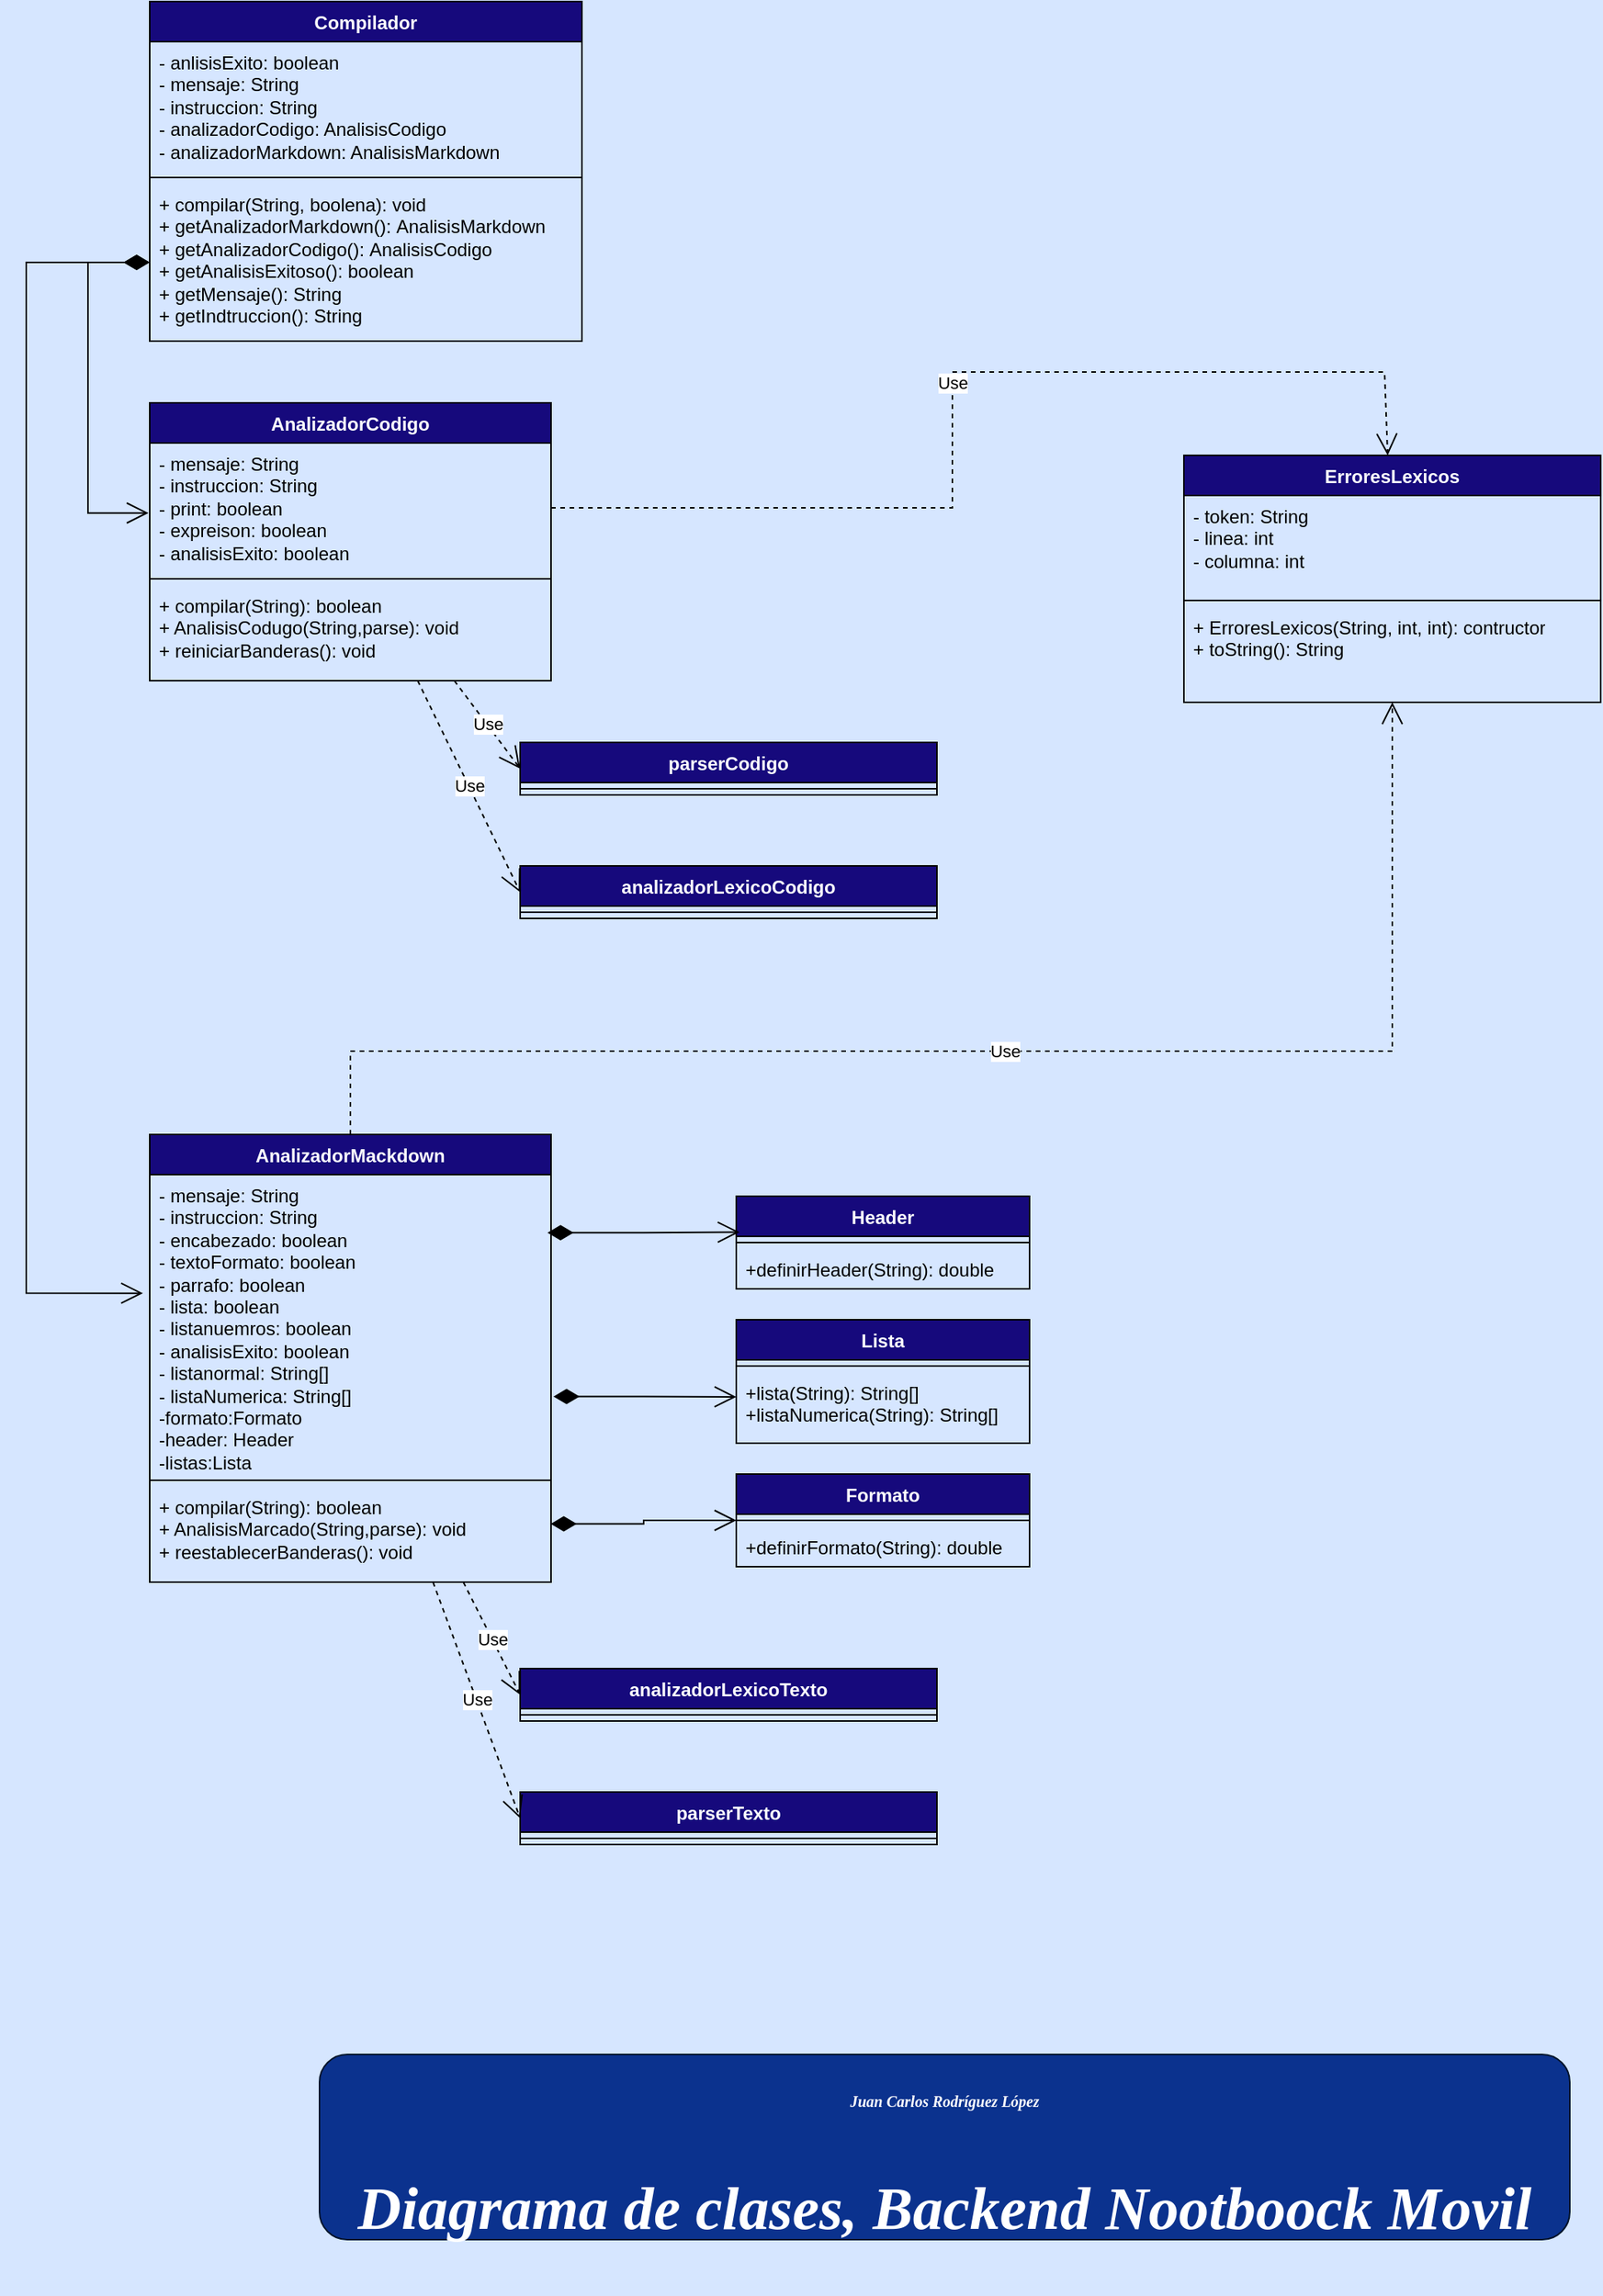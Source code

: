 <mxfile version="26.0.16">
  <diagram name="Página-1" id="64XDMcRxCtkaY7dYovxA">
    <mxGraphModel dx="3348" dy="2013" grid="1" gridSize="10" guides="1" tooltips="1" connect="1" arrows="1" fold="1" page="1" pageScale="1" pageWidth="300" pageHeight="400" background="light-dark(#d6e6ff, #121212)" math="0" shadow="0">
      <root>
        <mxCell id="0" />
        <mxCell id="1" parent="0" />
        <mxCell id="ib668YA7QME0w_GyBLW_-1" value="Compilador" style="swimlane;fontStyle=1;align=center;verticalAlign=top;childLayout=stackLayout;horizontal=1;startSize=26;horizontalStack=0;resizeParent=1;resizeParentMax=0;resizeLast=0;collapsible=1;marginBottom=0;whiteSpace=wrap;html=1;labelBackgroundColor=none;fillColor=light-dark(#16097c, #ededed);fontColor=light-dark(#ffffff, #ededed);" vertex="1" parent="1">
          <mxGeometry x="120" y="40" width="280" height="220" as="geometry" />
        </mxCell>
        <mxCell id="ib668YA7QME0w_GyBLW_-2" value="- anlisisExito: boolean&lt;div&gt;- mensaje: String&lt;/div&gt;&lt;div&gt;- instruccion: String&lt;/div&gt;&lt;div&gt;- analizadorCodigo: AnalisisCodigo&lt;/div&gt;&lt;div&gt;- analizadorMarkdown: AnalisisMarkdown&lt;/div&gt;" style="text;strokeColor=none;fillColor=none;align=left;verticalAlign=top;spacingLeft=4;spacingRight=4;overflow=hidden;rotatable=0;points=[[0,0.5],[1,0.5]];portConstraint=eastwest;whiteSpace=wrap;html=1;" vertex="1" parent="ib668YA7QME0w_GyBLW_-1">
          <mxGeometry y="26" width="280" height="84" as="geometry" />
        </mxCell>
        <mxCell id="ib668YA7QME0w_GyBLW_-3" value="" style="line;strokeWidth=1;fillColor=none;align=left;verticalAlign=middle;spacingTop=-1;spacingLeft=3;spacingRight=3;rotatable=0;labelPosition=right;points=[];portConstraint=eastwest;strokeColor=inherit;" vertex="1" parent="ib668YA7QME0w_GyBLW_-1">
          <mxGeometry y="110" width="280" height="8" as="geometry" />
        </mxCell>
        <mxCell id="ib668YA7QME0w_GyBLW_-4" value="+ compilar(String, boolena): void&lt;div&gt;+ getAnalizadorMarkdown():&amp;nbsp;&lt;span style=&quot;background-color: transparent; color: light-dark(rgb(0, 0, 0), rgb(255, 255, 255));&quot;&gt;AnalisisMarkdown&lt;/span&gt;&lt;/div&gt;&lt;div&gt;+ getAnalizadorCodigo():&amp;nbsp;&lt;span style=&quot;background-color: transparent; color: light-dark(rgb(0, 0, 0), rgb(255, 255, 255));&quot;&gt;AnalisisCodigo&lt;/span&gt;&lt;/div&gt;&lt;div&gt;+ getAnalisisExitoso(): boolean&lt;/div&gt;&lt;div&gt;+ getMensaje(): String&lt;/div&gt;&lt;div&gt;+ getIndtruccion(): String&lt;/div&gt;" style="text;strokeColor=none;fillColor=none;align=left;verticalAlign=top;spacingLeft=4;spacingRight=4;overflow=hidden;rotatable=0;points=[[0,0.5],[1,0.5]];portConstraint=eastwest;whiteSpace=wrap;html=1;" vertex="1" parent="ib668YA7QME0w_GyBLW_-1">
          <mxGeometry y="118" width="280" height="102" as="geometry" />
        </mxCell>
        <mxCell id="ib668YA7QME0w_GyBLW_-6" value="&lt;font style=&quot;&quot;&gt;ErroresLexicos&lt;/font&gt;" style="swimlane;fontStyle=1;align=center;verticalAlign=top;childLayout=stackLayout;horizontal=1;startSize=26;horizontalStack=0;resizeParent=1;resizeParentMax=0;resizeLast=0;collapsible=1;marginBottom=0;whiteSpace=wrap;html=1;fillColor=light-dark(#16097c, #ededed);fontColor=light-dark(#ffffff, #ededed);" vertex="1" parent="1">
          <mxGeometry x="790" y="334" width="270" height="160" as="geometry" />
        </mxCell>
        <mxCell id="ib668YA7QME0w_GyBLW_-7" value="- token: String&lt;div&gt;- linea: int&lt;/div&gt;&lt;div&gt;- columna: int&lt;/div&gt;" style="text;strokeColor=none;fillColor=none;align=left;verticalAlign=top;spacingLeft=4;spacingRight=4;overflow=hidden;rotatable=0;points=[[0,0.5],[1,0.5]];portConstraint=eastwest;whiteSpace=wrap;html=1;" vertex="1" parent="ib668YA7QME0w_GyBLW_-6">
          <mxGeometry y="26" width="270" height="64" as="geometry" />
        </mxCell>
        <mxCell id="ib668YA7QME0w_GyBLW_-8" value="" style="line;strokeWidth=1;fillColor=none;align=left;verticalAlign=middle;spacingTop=-1;spacingLeft=3;spacingRight=3;rotatable=0;labelPosition=right;points=[];portConstraint=eastwest;strokeColor=inherit;" vertex="1" parent="ib668YA7QME0w_GyBLW_-6">
          <mxGeometry y="90" width="270" height="8" as="geometry" />
        </mxCell>
        <mxCell id="ib668YA7QME0w_GyBLW_-9" value="+ ErroresLexicos(String, int, int): contructor&lt;div&gt;+ toString(): String&lt;/div&gt;" style="text;strokeColor=none;fillColor=none;align=left;verticalAlign=top;spacingLeft=4;spacingRight=4;overflow=hidden;rotatable=0;points=[[0,0.5],[1,0.5]];portConstraint=eastwest;whiteSpace=wrap;html=1;" vertex="1" parent="ib668YA7QME0w_GyBLW_-6">
          <mxGeometry y="98" width="270" height="62" as="geometry" />
        </mxCell>
        <mxCell id="ib668YA7QME0w_GyBLW_-10" value="AnalizadorMackdown" style="swimlane;fontStyle=1;align=center;verticalAlign=top;childLayout=stackLayout;horizontal=1;startSize=26;horizontalStack=0;resizeParent=1;resizeParentMax=0;resizeLast=0;collapsible=1;marginBottom=0;whiteSpace=wrap;html=1;fillColor=light-dark(#16097c, #ededed);fontColor=light-dark(#ffffff, #ededed);" vertex="1" parent="1">
          <mxGeometry x="120" y="774" width="260" height="290" as="geometry" />
        </mxCell>
        <mxCell id="ib668YA7QME0w_GyBLW_-11" value="&lt;div&gt;- mensaje: String&lt;/div&gt;&lt;div&gt;- instruccion: String&lt;/div&gt;&lt;div&gt;- encabezado: boolean&lt;/div&gt;&lt;div&gt;- textoFormato: boolean&lt;/div&gt;&lt;div&gt;- parrafo: boolean&lt;/div&gt;&lt;div&gt;- lista: boolean&lt;/div&gt;&lt;div&gt;- listanuemros: boolean&lt;/div&gt;&lt;div&gt;- analisisExito: boolean&lt;/div&gt;&lt;div&gt;&lt;div&gt;- listanormal: String[]&lt;/div&gt;&lt;div&gt;- listaNumerica: String[]&lt;/div&gt;&lt;/div&gt;&lt;div&gt;-formato:Formato&lt;/div&gt;&lt;div&gt;-header: Header&lt;/div&gt;&lt;div&gt;-listas:Lista&lt;/div&gt;" style="text;strokeColor=none;fillColor=none;align=left;verticalAlign=top;spacingLeft=4;spacingRight=4;overflow=hidden;rotatable=0;points=[[0,0.5],[1,0.5]];portConstraint=eastwest;whiteSpace=wrap;html=1;" vertex="1" parent="ib668YA7QME0w_GyBLW_-10">
          <mxGeometry y="26" width="260" height="194" as="geometry" />
        </mxCell>
        <mxCell id="ib668YA7QME0w_GyBLW_-12" value="" style="line;strokeWidth=1;fillColor=none;align=left;verticalAlign=middle;spacingTop=-1;spacingLeft=3;spacingRight=3;rotatable=0;labelPosition=right;points=[];portConstraint=eastwest;strokeColor=inherit;" vertex="1" parent="ib668YA7QME0w_GyBLW_-10">
          <mxGeometry y="220" width="260" height="8" as="geometry" />
        </mxCell>
        <mxCell id="ib668YA7QME0w_GyBLW_-13" value="+ compilar(String): boolean&lt;div&gt;+ AnalisisMarcado(String,parse): void&lt;/div&gt;&lt;div&gt;+ reestablecerBanderas(): void&lt;/div&gt;" style="text;strokeColor=none;fillColor=none;align=left;verticalAlign=top;spacingLeft=4;spacingRight=4;overflow=hidden;rotatable=0;points=[[0,0.5],[1,0.5]];portConstraint=eastwest;whiteSpace=wrap;html=1;" vertex="1" parent="ib668YA7QME0w_GyBLW_-10">
          <mxGeometry y="228" width="260" height="62" as="geometry" />
        </mxCell>
        <mxCell id="ib668YA7QME0w_GyBLW_-14" value="AnalizadorCodigo" style="swimlane;fontStyle=1;align=center;verticalAlign=top;childLayout=stackLayout;horizontal=1;startSize=26;horizontalStack=0;resizeParent=1;resizeParentMax=0;resizeLast=0;collapsible=1;marginBottom=0;whiteSpace=wrap;html=1;fillColor=light-dark(#16097c, #ededed);fontColor=light-dark(#ffffff, #ededed);" vertex="1" parent="1">
          <mxGeometry x="120" y="300" width="260" height="180" as="geometry" />
        </mxCell>
        <mxCell id="ib668YA7QME0w_GyBLW_-15" value="&lt;div&gt;- mensaje: String&lt;/div&gt;&lt;div&gt;- instruccion: String&lt;/div&gt;&lt;div&gt;- print: boolean&lt;/div&gt;&lt;div&gt;- expreison: boolean&lt;/div&gt;&lt;div&gt;- analisisExito: boolean&lt;/div&gt;" style="text;strokeColor=none;fillColor=none;align=left;verticalAlign=top;spacingLeft=4;spacingRight=4;overflow=hidden;rotatable=0;points=[[0,0.5],[1,0.5]];portConstraint=eastwest;whiteSpace=wrap;html=1;" vertex="1" parent="ib668YA7QME0w_GyBLW_-14">
          <mxGeometry y="26" width="260" height="84" as="geometry" />
        </mxCell>
        <mxCell id="ib668YA7QME0w_GyBLW_-16" value="" style="line;strokeWidth=1;fillColor=none;align=left;verticalAlign=middle;spacingTop=-1;spacingLeft=3;spacingRight=3;rotatable=0;labelPosition=right;points=[];portConstraint=eastwest;strokeColor=inherit;" vertex="1" parent="ib668YA7QME0w_GyBLW_-14">
          <mxGeometry y="110" width="260" height="8" as="geometry" />
        </mxCell>
        <mxCell id="ib668YA7QME0w_GyBLW_-17" value="+ compilar(String): boolean&lt;div&gt;+ AnalisisCodugo(String,parse): void&lt;/div&gt;&lt;div&gt;+ reiniciarBanderas(): void&lt;/div&gt;" style="text;strokeColor=none;fillColor=none;align=left;verticalAlign=top;spacingLeft=4;spacingRight=4;overflow=hidden;rotatable=0;points=[[0,0.5],[1,0.5]];portConstraint=eastwest;whiteSpace=wrap;html=1;" vertex="1" parent="ib668YA7QME0w_GyBLW_-14">
          <mxGeometry y="118" width="260" height="62" as="geometry" />
        </mxCell>
        <mxCell id="ib668YA7QME0w_GyBLW_-21" value="Formato" style="swimlane;fontStyle=1;align=center;verticalAlign=top;childLayout=stackLayout;horizontal=1;startSize=26;horizontalStack=0;resizeParent=1;resizeParentMax=0;resizeLast=0;collapsible=1;marginBottom=0;whiteSpace=wrap;html=1;fillColor=light-dark(#16097c, #ededed);fontColor=light-dark(#ffffff, #ededed);" vertex="1" parent="1">
          <mxGeometry x="500" y="994" width="190" height="60" as="geometry" />
        </mxCell>
        <mxCell id="ib668YA7QME0w_GyBLW_-23" value="" style="line;strokeWidth=1;fillColor=none;align=left;verticalAlign=middle;spacingTop=-1;spacingLeft=3;spacingRight=3;rotatable=0;labelPosition=right;points=[];portConstraint=eastwest;strokeColor=inherit;" vertex="1" parent="ib668YA7QME0w_GyBLW_-21">
          <mxGeometry y="26" width="190" height="8" as="geometry" />
        </mxCell>
        <mxCell id="ib668YA7QME0w_GyBLW_-24" value="+definirFormato(String): double" style="text;strokeColor=none;fillColor=none;align=left;verticalAlign=top;spacingLeft=4;spacingRight=4;overflow=hidden;rotatable=0;points=[[0,0.5],[1,0.5]];portConstraint=eastwest;whiteSpace=wrap;html=1;" vertex="1" parent="ib668YA7QME0w_GyBLW_-21">
          <mxGeometry y="34" width="190" height="26" as="geometry" />
        </mxCell>
        <mxCell id="ib668YA7QME0w_GyBLW_-25" value="Header" style="swimlane;fontStyle=1;align=center;verticalAlign=top;childLayout=stackLayout;horizontal=1;startSize=26;horizontalStack=0;resizeParent=1;resizeParentMax=0;resizeLast=0;collapsible=1;marginBottom=0;whiteSpace=wrap;html=1;fillColor=light-dark(#16097c, #ededed);fontColor=light-dark(#ffffff, #ededed);" vertex="1" parent="1">
          <mxGeometry x="500" y="814" width="190" height="60" as="geometry" />
        </mxCell>
        <mxCell id="ib668YA7QME0w_GyBLW_-26" value="" style="line;strokeWidth=1;fillColor=none;align=left;verticalAlign=middle;spacingTop=-1;spacingLeft=3;spacingRight=3;rotatable=0;labelPosition=right;points=[];portConstraint=eastwest;strokeColor=inherit;" vertex="1" parent="ib668YA7QME0w_GyBLW_-25">
          <mxGeometry y="26" width="190" height="8" as="geometry" />
        </mxCell>
        <mxCell id="ib668YA7QME0w_GyBLW_-27" value="+definirHeader(String): double" style="text;strokeColor=none;fillColor=none;align=left;verticalAlign=top;spacingLeft=4;spacingRight=4;overflow=hidden;rotatable=0;points=[[0,0.5],[1,0.5]];portConstraint=eastwest;whiteSpace=wrap;html=1;" vertex="1" parent="ib668YA7QME0w_GyBLW_-25">
          <mxGeometry y="34" width="190" height="26" as="geometry" />
        </mxCell>
        <mxCell id="ib668YA7QME0w_GyBLW_-28" value="Lista" style="swimlane;fontStyle=1;align=center;verticalAlign=top;childLayout=stackLayout;horizontal=1;startSize=26;horizontalStack=0;resizeParent=1;resizeParentMax=0;resizeLast=0;collapsible=1;marginBottom=0;whiteSpace=wrap;html=1;fillColor=light-dark(#16097c, #ededed);fontColor=light-dark(#ffffff, #ededed);" vertex="1" parent="1">
          <mxGeometry x="500" y="894" width="190" height="80" as="geometry" />
        </mxCell>
        <mxCell id="ib668YA7QME0w_GyBLW_-29" value="" style="line;strokeWidth=1;fillColor=none;align=left;verticalAlign=middle;spacingTop=-1;spacingLeft=3;spacingRight=3;rotatable=0;labelPosition=right;points=[];portConstraint=eastwest;strokeColor=inherit;" vertex="1" parent="ib668YA7QME0w_GyBLW_-28">
          <mxGeometry y="26" width="190" height="8" as="geometry" />
        </mxCell>
        <mxCell id="ib668YA7QME0w_GyBLW_-30" value="+lista(String): String[]&lt;div&gt;+listaNumerica(String): String[]&lt;/div&gt;" style="text;strokeColor=none;fillColor=none;align=left;verticalAlign=top;spacingLeft=4;spacingRight=4;overflow=hidden;rotatable=0;points=[[0,0.5],[1,0.5]];portConstraint=eastwest;whiteSpace=wrap;html=1;" vertex="1" parent="ib668YA7QME0w_GyBLW_-28">
          <mxGeometry y="34" width="190" height="46" as="geometry" />
        </mxCell>
        <mxCell id="ib668YA7QME0w_GyBLW_-31" value="" style="endArrow=open;html=1;endSize=12;startArrow=diamondThin;startSize=14;startFill=1;edgeStyle=orthogonalEdgeStyle;align=left;verticalAlign=bottom;rounded=0;entryX=0;entryY=0.5;entryDx=0;entryDy=0;exitX=0.999;exitY=0.392;exitDx=0;exitDy=0;exitPerimeter=0;" edge="1" parent="1" source="ib668YA7QME0w_GyBLW_-13" target="ib668YA7QME0w_GyBLW_-21">
          <mxGeometry x="-1" y="14" relative="1" as="geometry">
            <mxPoint x="330" y="1114" as="sourcePoint" />
            <mxPoint x="490" y="1114" as="targetPoint" />
            <Array as="points">
              <mxPoint x="440" y="1026" />
              <mxPoint x="440" y="1024" />
            </Array>
            <mxPoint x="-4" y="-10" as="offset" />
          </mxGeometry>
        </mxCell>
        <mxCell id="ib668YA7QME0w_GyBLW_-32" value="" style="endArrow=open;html=1;endSize=12;startArrow=diamondThin;startSize=14;startFill=1;edgeStyle=orthogonalEdgeStyle;align=left;verticalAlign=bottom;rounded=0;entryX=-0.017;entryY=0.396;entryDx=0;entryDy=0;exitX=0;exitY=0.5;exitDx=0;exitDy=0;entryPerimeter=0;" edge="1" parent="1" source="ib668YA7QME0w_GyBLW_-4" target="ib668YA7QME0w_GyBLW_-11">
          <mxGeometry x="-1" y="3" relative="1" as="geometry">
            <mxPoint x="420" y="320" as="sourcePoint" />
            <mxPoint x="490" y="450" as="targetPoint" />
            <Array as="points">
              <mxPoint x="40" y="209" />
              <mxPoint x="40" y="877" />
            </Array>
          </mxGeometry>
        </mxCell>
        <mxCell id="ib668YA7QME0w_GyBLW_-34" value="" style="endArrow=open;html=1;endSize=12;startArrow=diamondThin;startSize=14;startFill=1;edgeStyle=orthogonalEdgeStyle;align=left;verticalAlign=bottom;rounded=0;exitX=0;exitY=0.5;exitDx=0;exitDy=0;entryX=-0.003;entryY=0.54;entryDx=0;entryDy=0;entryPerimeter=0;" edge="1" parent="1" source="ib668YA7QME0w_GyBLW_-4" target="ib668YA7QME0w_GyBLW_-15">
          <mxGeometry x="-1" y="3" relative="1" as="geometry">
            <mxPoint x="280" y="420" as="sourcePoint" />
            <mxPoint x="80" y="390" as="targetPoint" />
            <Array as="points">
              <mxPoint x="80" y="209" />
              <mxPoint x="80" y="371" />
            </Array>
          </mxGeometry>
        </mxCell>
        <mxCell id="ib668YA7QME0w_GyBLW_-42" value="" style="endArrow=open;html=1;endSize=12;startArrow=diamondThin;startSize=14;startFill=1;edgeStyle=orthogonalEdgeStyle;align=left;verticalAlign=bottom;rounded=0;entryX=0.011;entryY=0.387;entryDx=0;entryDy=0;entryPerimeter=0;exitX=0.991;exitY=0.194;exitDx=0;exitDy=0;exitPerimeter=0;" edge="1" parent="1" source="ib668YA7QME0w_GyBLW_-11" target="ib668YA7QME0w_GyBLW_-25">
          <mxGeometry x="-1" y="3" relative="1" as="geometry">
            <mxPoint x="390" y="834" as="sourcePoint" />
            <mxPoint x="550" y="834" as="targetPoint" />
            <mxPoint as="offset" />
          </mxGeometry>
        </mxCell>
        <mxCell id="ib668YA7QME0w_GyBLW_-43" value="" style="endArrow=open;html=1;endSize=12;startArrow=diamondThin;startSize=14;startFill=1;edgeStyle=orthogonalEdgeStyle;align=left;verticalAlign=bottom;rounded=0;exitX=1.006;exitY=0.741;exitDx=0;exitDy=0;exitPerimeter=0;" edge="1" parent="1" source="ib668YA7QME0w_GyBLW_-11">
          <mxGeometry x="-1" y="3" relative="1" as="geometry">
            <mxPoint x="390" y="944" as="sourcePoint" />
            <mxPoint x="500" y="944" as="targetPoint" />
          </mxGeometry>
        </mxCell>
        <mxCell id="ib668YA7QME0w_GyBLW_-46" value="parserCodigo&lt;div&gt;&lt;br&gt;&lt;/div&gt;" style="swimlane;fontStyle=1;align=center;verticalAlign=top;childLayout=stackLayout;horizontal=1;startSize=26;horizontalStack=0;resizeParent=1;resizeParentMax=0;resizeLast=0;collapsible=1;marginBottom=0;whiteSpace=wrap;html=1;fillColor=light-dark(#16097c, #ededed);fontColor=light-dark(#ffffff, #ededed);" vertex="1" parent="1">
          <mxGeometry x="360" y="520" width="270" height="34" as="geometry" />
        </mxCell>
        <mxCell id="ib668YA7QME0w_GyBLW_-48" value="" style="line;strokeWidth=1;fillColor=none;align=left;verticalAlign=middle;spacingTop=-1;spacingLeft=3;spacingRight=3;rotatable=0;labelPosition=right;points=[];portConstraint=eastwest;strokeColor=inherit;" vertex="1" parent="ib668YA7QME0w_GyBLW_-46">
          <mxGeometry y="26" width="270" height="8" as="geometry" />
        </mxCell>
        <mxCell id="ib668YA7QME0w_GyBLW_-50" value="parserTexto" style="swimlane;fontStyle=1;align=center;verticalAlign=top;childLayout=stackLayout;horizontal=1;startSize=26;horizontalStack=0;resizeParent=1;resizeParentMax=0;resizeLast=0;collapsible=1;marginBottom=0;whiteSpace=wrap;html=1;fillColor=light-dark(#16097c, #ededed);fontColor=light-dark(#ffffff, #ededed);" vertex="1" parent="1">
          <mxGeometry x="360" y="1200" width="270" height="34" as="geometry" />
        </mxCell>
        <mxCell id="ib668YA7QME0w_GyBLW_-51" value="" style="line;strokeWidth=1;fillColor=none;align=left;verticalAlign=middle;spacingTop=-1;spacingLeft=3;spacingRight=3;rotatable=0;labelPosition=right;points=[];portConstraint=eastwest;strokeColor=inherit;" vertex="1" parent="ib668YA7QME0w_GyBLW_-50">
          <mxGeometry y="26" width="270" height="8" as="geometry" />
        </mxCell>
        <mxCell id="ib668YA7QME0w_GyBLW_-52" value="&lt;div&gt;analizadorLexicoTexto&lt;/div&gt;&lt;div&gt;&lt;br&gt;&lt;/div&gt;" style="swimlane;fontStyle=1;align=center;verticalAlign=top;childLayout=stackLayout;horizontal=1;startSize=26;horizontalStack=0;resizeParent=1;resizeParentMax=0;resizeLast=0;collapsible=1;marginBottom=0;whiteSpace=wrap;html=1;fillColor=light-dark(#16097c, #ededed);fontColor=light-dark(#ffffff, #ededed);" vertex="1" parent="1">
          <mxGeometry x="360" y="1120" width="270" height="34" as="geometry" />
        </mxCell>
        <mxCell id="ib668YA7QME0w_GyBLW_-53" value="" style="line;strokeWidth=1;fillColor=none;align=left;verticalAlign=middle;spacingTop=-1;spacingLeft=3;spacingRight=3;rotatable=0;labelPosition=right;points=[];portConstraint=eastwest;strokeColor=inherit;" vertex="1" parent="ib668YA7QME0w_GyBLW_-52">
          <mxGeometry y="26" width="270" height="8" as="geometry" />
        </mxCell>
        <mxCell id="ib668YA7QME0w_GyBLW_-54" value="&lt;div&gt;analizadorLexicoCodigo&lt;/div&gt;&lt;div&gt;&lt;br&gt;&lt;/div&gt;" style="swimlane;fontStyle=1;align=center;verticalAlign=top;childLayout=stackLayout;horizontal=1;startSize=26;horizontalStack=0;resizeParent=1;resizeParentMax=0;resizeLast=0;collapsible=1;marginBottom=0;whiteSpace=wrap;html=1;fillColor=light-dark(#16097c, #ededed);fontColor=light-dark(#ffffff, #ededed);" vertex="1" parent="1">
          <mxGeometry x="360" y="600" width="270" height="34" as="geometry" />
        </mxCell>
        <mxCell id="ib668YA7QME0w_GyBLW_-55" value="" style="line;strokeWidth=1;fillColor=none;align=left;verticalAlign=middle;spacingTop=-1;spacingLeft=3;spacingRight=3;rotatable=0;labelPosition=right;points=[];portConstraint=eastwest;strokeColor=inherit;" vertex="1" parent="ib668YA7QME0w_GyBLW_-54">
          <mxGeometry y="26" width="270" height="8" as="geometry" />
        </mxCell>
        <mxCell id="ib668YA7QME0w_GyBLW_-59" value="Use" style="endArrow=open;endSize=12;dashed=1;html=1;rounded=0;entryX=0;entryY=0.5;entryDx=0;entryDy=0;" edge="1" parent="1" source="ib668YA7QME0w_GyBLW_-14" target="ib668YA7QME0w_GyBLW_-46">
          <mxGeometry width="160" relative="1" as="geometry">
            <mxPoint x="330" y="700" as="sourcePoint" />
            <mxPoint x="490" y="700" as="targetPoint" />
          </mxGeometry>
        </mxCell>
        <mxCell id="ib668YA7QME0w_GyBLW_-60" value="Use" style="endArrow=open;endSize=12;dashed=1;html=1;rounded=0;entryX=0;entryY=0.5;entryDx=0;entryDy=0;" edge="1" parent="1" source="ib668YA7QME0w_GyBLW_-14" target="ib668YA7QME0w_GyBLW_-54">
          <mxGeometry width="160" relative="1" as="geometry">
            <mxPoint x="330" y="560" as="sourcePoint" />
            <mxPoint x="490" y="560" as="targetPoint" />
          </mxGeometry>
        </mxCell>
        <mxCell id="ib668YA7QME0w_GyBLW_-61" value="Use" style="endArrow=open;endSize=12;dashed=1;html=1;rounded=0;entryX=0;entryY=0.5;entryDx=0;entryDy=0;" edge="1" parent="1" source="ib668YA7QME0w_GyBLW_-10" target="ib668YA7QME0w_GyBLW_-52">
          <mxGeometry width="160" relative="1" as="geometry">
            <mxPoint x="330" y="1120" as="sourcePoint" />
            <mxPoint x="490" y="1120" as="targetPoint" />
          </mxGeometry>
        </mxCell>
        <mxCell id="ib668YA7QME0w_GyBLW_-62" value="Use" style="endArrow=open;endSize=12;dashed=1;html=1;rounded=0;entryX=0;entryY=0.5;entryDx=0;entryDy=0;" edge="1" parent="1" source="ib668YA7QME0w_GyBLW_-10" target="ib668YA7QME0w_GyBLW_-50">
          <mxGeometry width="160" relative="1" as="geometry">
            <mxPoint x="330" y="980" as="sourcePoint" />
            <mxPoint x="490" y="980" as="targetPoint" />
          </mxGeometry>
        </mxCell>
        <mxCell id="ib668YA7QME0w_GyBLW_-63" value="Use" style="endArrow=open;endSize=12;dashed=1;html=1;rounded=0;" edge="1" parent="1" source="ib668YA7QME0w_GyBLW_-10" target="ib668YA7QME0w_GyBLW_-6">
          <mxGeometry width="160" relative="1" as="geometry">
            <mxPoint x="330" y="700" as="sourcePoint" />
            <mxPoint x="490" y="700" as="targetPoint" />
            <Array as="points">
              <mxPoint x="250" y="720" />
              <mxPoint x="925" y="720" />
            </Array>
          </mxGeometry>
        </mxCell>
        <mxCell id="ib668YA7QME0w_GyBLW_-64" value="Use" style="endArrow=open;endSize=12;dashed=1;html=1;rounded=0;exitX=1;exitY=0.5;exitDx=0;exitDy=0;" edge="1" parent="1" source="ib668YA7QME0w_GyBLW_-15" target="ib668YA7QME0w_GyBLW_-6">
          <mxGeometry width="160" relative="1" as="geometry">
            <mxPoint x="330" y="700" as="sourcePoint" />
            <mxPoint x="490" y="700" as="targetPoint" />
            <Array as="points">
              <mxPoint x="640" y="368" />
              <mxPoint x="640" y="280" />
              <mxPoint x="920" y="280" />
            </Array>
          </mxGeometry>
        </mxCell>
        <mxCell id="ib668YA7QME0w_GyBLW_-65" value="&lt;h2&gt;&lt;b style=&quot;background-color: transparent; color: light-dark(rgb(255, 255, 255), rgb(18, 18, 18)); font-family: Verdana; font-size: x-small;&quot;&gt;&lt;i&gt;Juan Carlos Rodríguez López&lt;/i&gt;&lt;/b&gt;&lt;/h2&gt;&lt;h2&gt;&lt;i&gt;&lt;b&gt;&lt;font face=&quot;Verdana&quot;&gt;Diagrama de clases, Backend Nootboock Movil&lt;/font&gt;&lt;/b&gt;&lt;/i&gt;&lt;/h2&gt;" style="rounded=1;whiteSpace=wrap;html=1;fillColor=light-dark(#0b328e, #1d293b);strokeColor=light-dark(#03142b, #5c79a3);fontColor=#FFFFFF;fontSize=26;" vertex="1" parent="1">
          <mxGeometry x="230" y="1370" width="810" height="120" as="geometry" />
        </mxCell>
      </root>
    </mxGraphModel>
  </diagram>
</mxfile>

